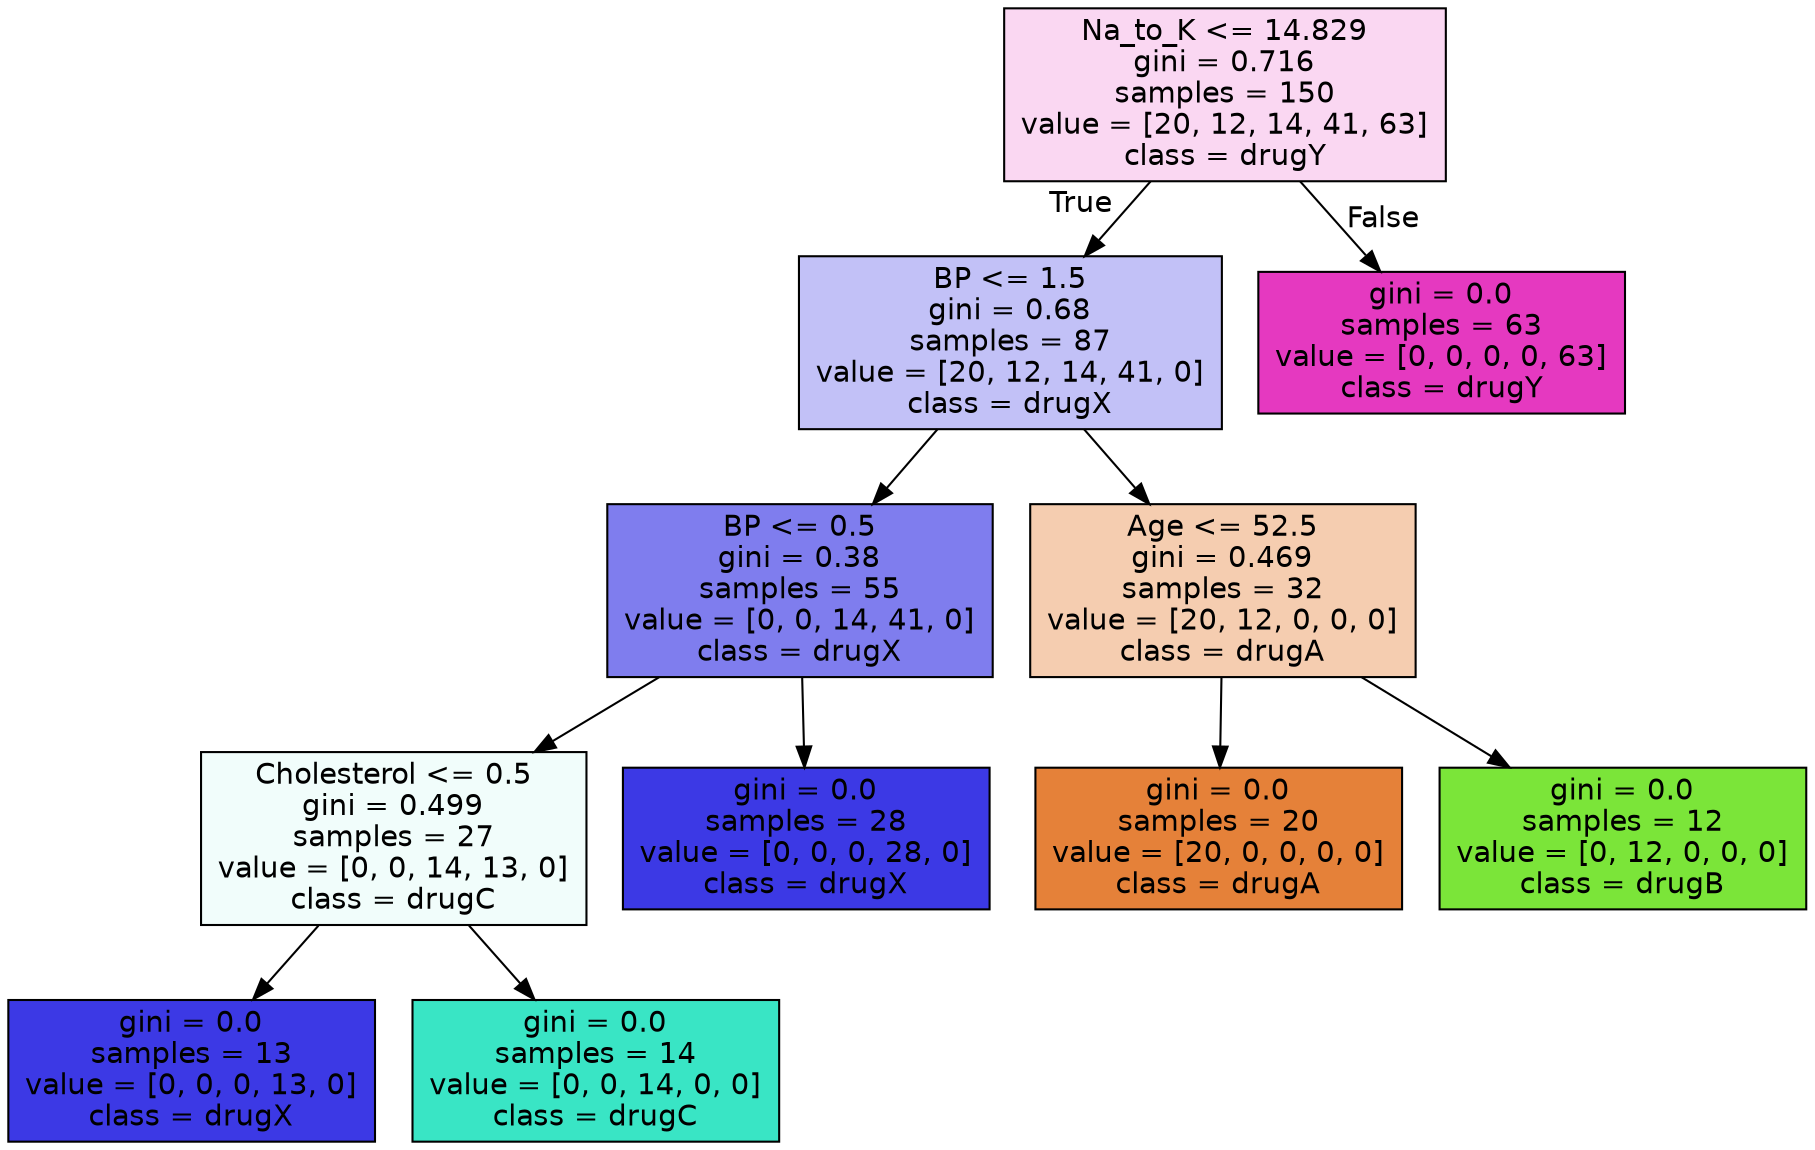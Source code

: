 digraph Tree {
node [shape=box, style="filled", color="black", fontname="helvetica"] ;
edge [fontname="helvetica"] ;
0 [label="Na_to_K <= 14.829\ngini = 0.716\nsamples = 150\nvalue = [20, 12, 14, 41, 63]\nclass = drugY", fillcolor="#fad7f2"] ;
1 [label="BP <= 1.5\ngini = 0.68\nsamples = 87\nvalue = [20, 12, 14, 41, 0]\nclass = drugX", fillcolor="#c2c1f7"] ;
0 -> 1 [labeldistance=2.5, labelangle=45, headlabel="True"] ;
2 [label="BP <= 0.5\ngini = 0.38\nsamples = 55\nvalue = [0, 0, 14, 41, 0]\nclass = drugX", fillcolor="#7f7dee"] ;
1 -> 2 ;
3 [label="Cholesterol <= 0.5\ngini = 0.499\nsamples = 27\nvalue = [0, 0, 14, 13, 0]\nclass = drugC", fillcolor="#f1fdfb"] ;
2 -> 3 ;
4 [label="gini = 0.0\nsamples = 13\nvalue = [0, 0, 0, 13, 0]\nclass = drugX", fillcolor="#3c39e5"] ;
3 -> 4 ;
5 [label="gini = 0.0\nsamples = 14\nvalue = [0, 0, 14, 0, 0]\nclass = drugC", fillcolor="#39e5c5"] ;
3 -> 5 ;
6 [label="gini = 0.0\nsamples = 28\nvalue = [0, 0, 0, 28, 0]\nclass = drugX", fillcolor="#3c39e5"] ;
2 -> 6 ;
7 [label="Age <= 52.5\ngini = 0.469\nsamples = 32\nvalue = [20, 12, 0, 0, 0]\nclass = drugA", fillcolor="#f5cdb0"] ;
1 -> 7 ;
8 [label="gini = 0.0\nsamples = 20\nvalue = [20, 0, 0, 0, 0]\nclass = drugA", fillcolor="#e58139"] ;
7 -> 8 ;
9 [label="gini = 0.0\nsamples = 12\nvalue = [0, 12, 0, 0, 0]\nclass = drugB", fillcolor="#7be539"] ;
7 -> 9 ;
10 [label="gini = 0.0\nsamples = 63\nvalue = [0, 0, 0, 0, 63]\nclass = drugY", fillcolor="#e539c0"] ;
0 -> 10 [labeldistance=2.5, labelangle=-45, headlabel="False"] ;
}